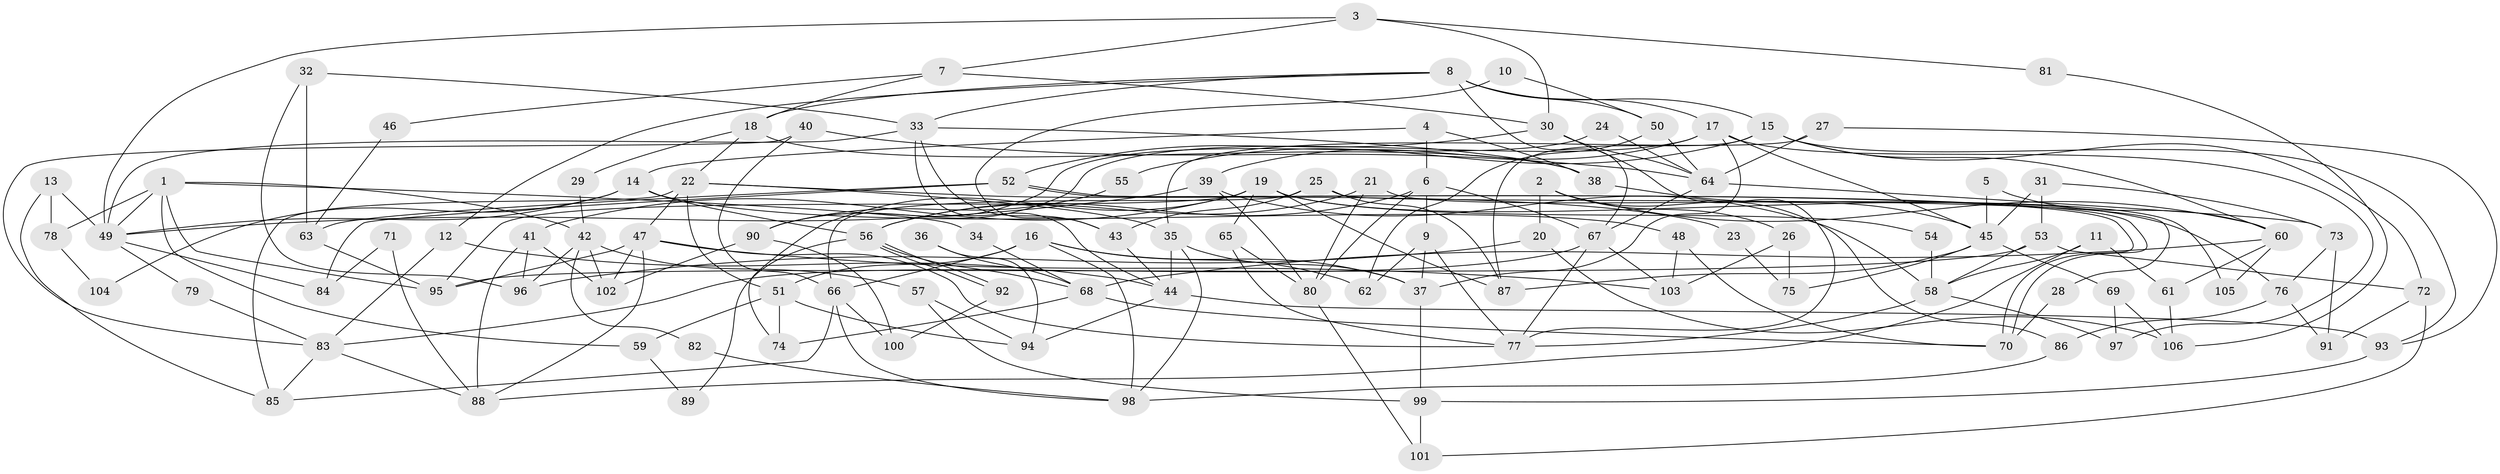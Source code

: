 // Generated by graph-tools (version 1.1) at 2025/15/03/09/25 04:15:00]
// undirected, 106 vertices, 212 edges
graph export_dot {
graph [start="1"]
  node [color=gray90,style=filled];
  1;
  2;
  3;
  4;
  5;
  6;
  7;
  8;
  9;
  10;
  11;
  12;
  13;
  14;
  15;
  16;
  17;
  18;
  19;
  20;
  21;
  22;
  23;
  24;
  25;
  26;
  27;
  28;
  29;
  30;
  31;
  32;
  33;
  34;
  35;
  36;
  37;
  38;
  39;
  40;
  41;
  42;
  43;
  44;
  45;
  46;
  47;
  48;
  49;
  50;
  51;
  52;
  53;
  54;
  55;
  56;
  57;
  58;
  59;
  60;
  61;
  62;
  63;
  64;
  65;
  66;
  67;
  68;
  69;
  70;
  71;
  72;
  73;
  74;
  75;
  76;
  77;
  78;
  79;
  80;
  81;
  82;
  83;
  84;
  85;
  86;
  87;
  88;
  89;
  90;
  91;
  92;
  93;
  94;
  95;
  96;
  97;
  98;
  99;
  100;
  101;
  102;
  103;
  104;
  105;
  106;
  1 -- 95;
  1 -- 49;
  1 -- 34;
  1 -- 42;
  1 -- 59;
  1 -- 78;
  2 -- 86;
  2 -- 60;
  2 -- 20;
  2 -- 26;
  3 -- 49;
  3 -- 30;
  3 -- 7;
  3 -- 81;
  4 -- 14;
  4 -- 6;
  4 -- 38;
  5 -- 45;
  5 -- 60;
  6 -- 67;
  6 -- 56;
  6 -- 9;
  6 -- 80;
  7 -- 30;
  7 -- 18;
  7 -- 46;
  8 -- 67;
  8 -- 18;
  8 -- 12;
  8 -- 15;
  8 -- 17;
  8 -- 33;
  8 -- 50;
  9 -- 62;
  9 -- 37;
  9 -- 77;
  10 -- 50;
  10 -- 43;
  11 -- 61;
  11 -- 58;
  11 -- 88;
  12 -- 44;
  12 -- 83;
  13 -- 49;
  13 -- 85;
  13 -- 78;
  14 -- 49;
  14 -- 56;
  14 -- 48;
  14 -- 104;
  15 -- 93;
  15 -- 55;
  15 -- 60;
  15 -- 72;
  15 -- 87;
  16 -- 98;
  16 -- 37;
  16 -- 51;
  16 -- 62;
  16 -- 66;
  17 -- 45;
  17 -- 37;
  17 -- 39;
  17 -- 90;
  17 -- 97;
  18 -- 22;
  18 -- 29;
  18 -- 38;
  19 -- 65;
  19 -- 87;
  19 -- 41;
  19 -- 54;
  19 -- 74;
  19 -- 76;
  19 -- 95;
  20 -- 96;
  20 -- 106;
  21 -- 80;
  21 -- 56;
  21 -- 105;
  22 -- 47;
  22 -- 35;
  22 -- 23;
  22 -- 51;
  22 -- 85;
  23 -- 75;
  24 -- 64;
  24 -- 90;
  25 -- 66;
  25 -- 43;
  25 -- 28;
  25 -- 87;
  26 -- 103;
  26 -- 75;
  27 -- 93;
  27 -- 64;
  27 -- 35;
  28 -- 70;
  29 -- 42;
  30 -- 77;
  30 -- 52;
  30 -- 64;
  31 -- 45;
  31 -- 73;
  31 -- 53;
  32 -- 96;
  32 -- 33;
  32 -- 63;
  33 -- 38;
  33 -- 43;
  33 -- 44;
  33 -- 49;
  34 -- 68;
  35 -- 37;
  35 -- 44;
  35 -- 98;
  36 -- 68;
  36 -- 94;
  37 -- 99;
  38 -- 45;
  39 -- 58;
  39 -- 49;
  39 -- 80;
  40 -- 83;
  40 -- 64;
  40 -- 66;
  41 -- 88;
  41 -- 96;
  41 -- 102;
  42 -- 57;
  42 -- 82;
  42 -- 96;
  42 -- 102;
  43 -- 44;
  44 -- 93;
  44 -- 94;
  45 -- 87;
  45 -- 69;
  45 -- 75;
  46 -- 63;
  47 -- 88;
  47 -- 102;
  47 -- 77;
  47 -- 95;
  47 -- 103;
  48 -- 103;
  48 -- 70;
  49 -- 79;
  49 -- 84;
  50 -- 64;
  50 -- 62;
  51 -- 59;
  51 -- 74;
  51 -- 94;
  52 -- 63;
  52 -- 70;
  52 -- 70;
  52 -- 84;
  53 -- 95;
  53 -- 58;
  53 -- 72;
  54 -- 58;
  55 -- 90;
  56 -- 68;
  56 -- 92;
  56 -- 92;
  56 -- 89;
  57 -- 94;
  57 -- 99;
  58 -- 77;
  58 -- 97;
  59 -- 89;
  60 -- 68;
  60 -- 61;
  60 -- 105;
  61 -- 106;
  63 -- 95;
  64 -- 67;
  64 -- 73;
  65 -- 80;
  65 -- 77;
  66 -- 85;
  66 -- 98;
  66 -- 100;
  67 -- 83;
  67 -- 77;
  67 -- 103;
  68 -- 74;
  68 -- 70;
  69 -- 97;
  69 -- 106;
  71 -- 84;
  71 -- 88;
  72 -- 91;
  72 -- 101;
  73 -- 76;
  73 -- 91;
  76 -- 91;
  76 -- 86;
  78 -- 104;
  79 -- 83;
  80 -- 101;
  81 -- 106;
  82 -- 98;
  83 -- 85;
  83 -- 88;
  86 -- 98;
  90 -- 102;
  90 -- 100;
  92 -- 100;
  93 -- 99;
  99 -- 101;
}
